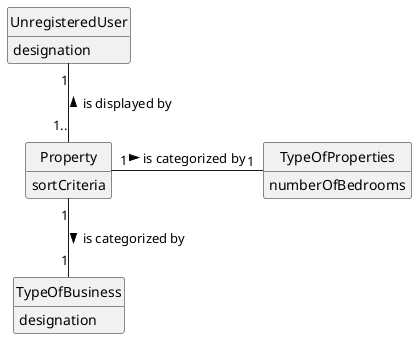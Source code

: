 @startuml
skinparam monochrome true
skinparam packageStyle rectangle
skinparam shadowing false

'left to right direction

skinparam classAttributeIconSize 0

hide circle
hide methods


class TypeOfBusiness {
designation
}


class UnregisteredUser {
designation
}

class Property {
sortCriteria
}
class TypeOfProperties {
numberOfBedrooms
}

UnregisteredUser "1" -- " 1.." Property : < is displayed by
Property "1" -- "1" TypeOfBusiness : is categorized by >
Property "1" - "1"  TypeOfProperties : > is categorized by


@enduml
